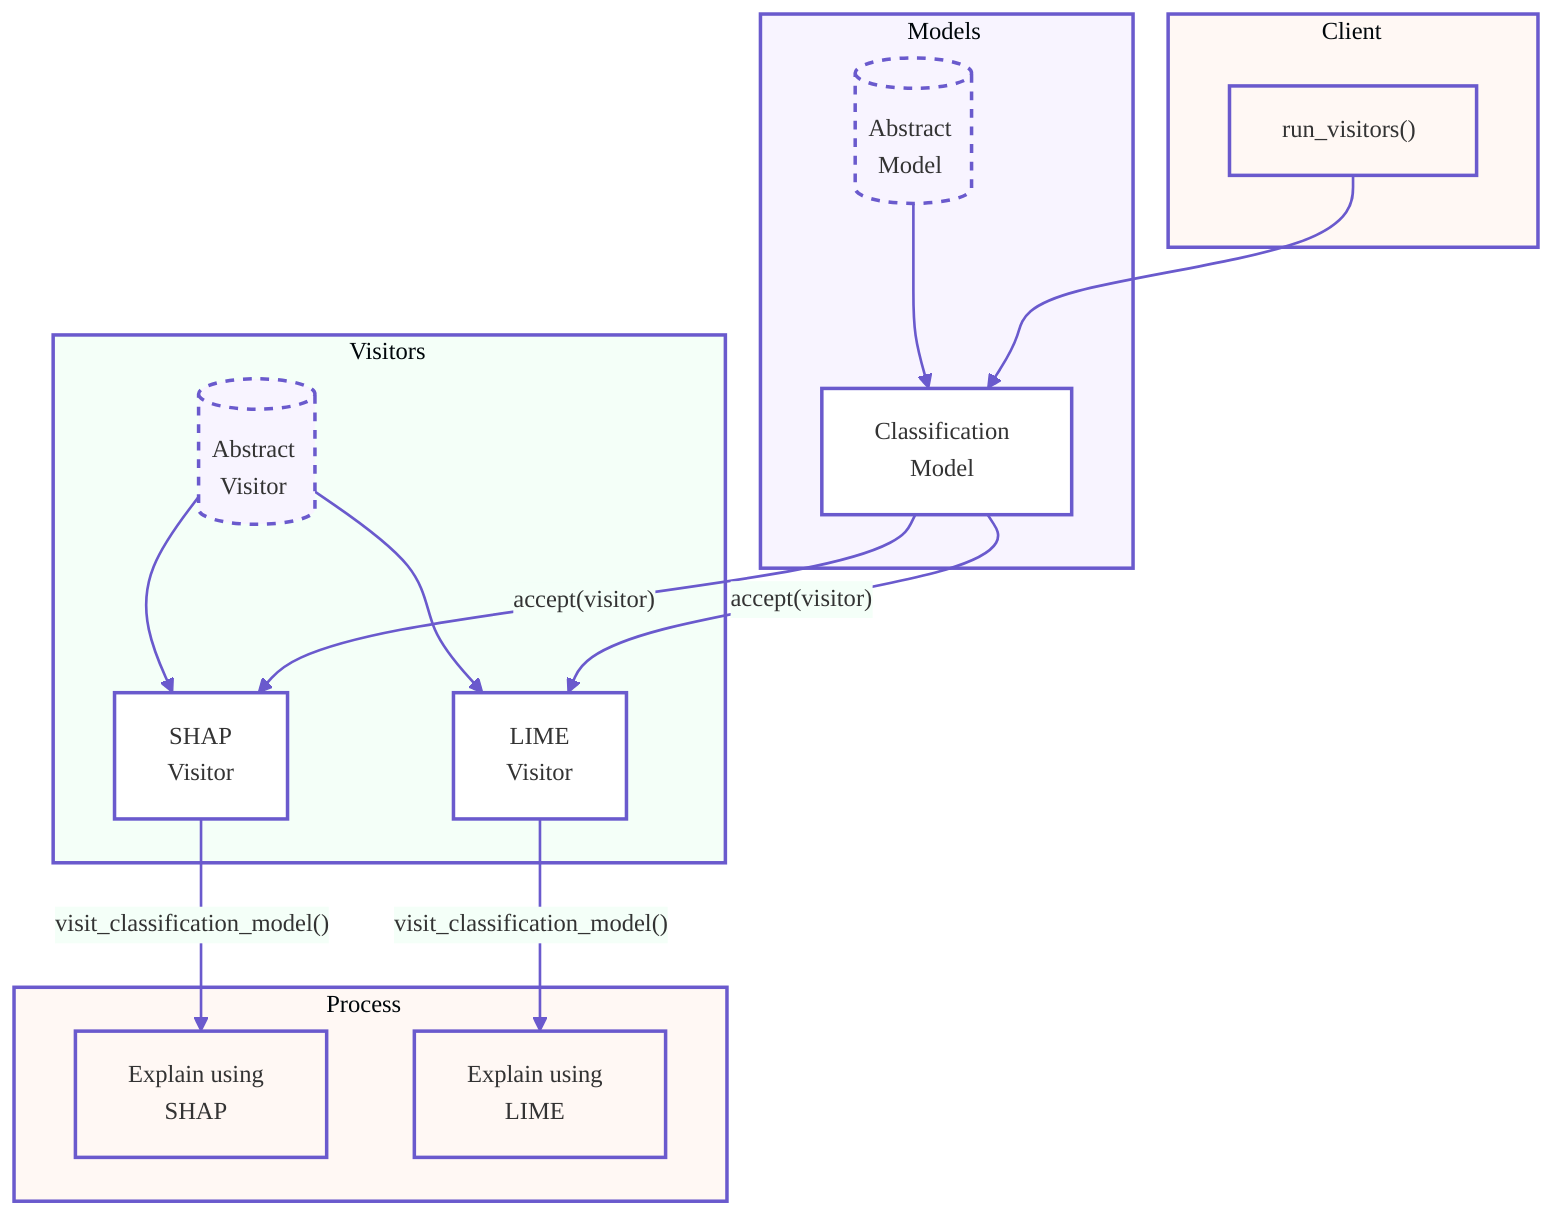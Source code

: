%%{init: {'theme': 'base', 'themeVariables': { 
    'primaryColor': '#f8f4ff', 
    'secondaryColor': '#f4fff8', 
    'tertiaryColor': '#fff8f4', 
    'mainBkg': '#ffffff', 
    'nodeBorder': '#6a5acd', 
    'clusterBkg': '#fafafa', 
    'clusterBorder': '#6a5acd', 
    'lineColor': '#6a5acd', 
    'fontFamily': 'Helvetica, Arial, sans-serif', 
    'fontSize': '14px' 
}}}%%

flowchart TB
    subgraph Models
        style Models fill:#f8f4ff,stroke:#6a5acd,stroke-width:2px
        M[("Abstract<br>Model")]
        CM["Classification<br>Model"]
        M --> CM
    end

    subgraph Visitors
        style Visitors fill:#f4fff8,stroke:#6a5acd,stroke-width:2px
        V[("Abstract<br>Visitor")]
        SV["SHAP<br>Visitor"]
        LV["LIME<br>Visitor"]
        V --> SV
        V --> LV
    end

    subgraph Process
        style Process fill:#fff8f4,stroke:#6a5acd,stroke-width:2px
        CM -->|"accept(visitor)"| SV
        CM -->|"accept(visitor)"| LV
        SV -->|"visit_classification_model()"| E1["Explain using<br>SHAP"]
        LV -->|"visit_classification_model()"| E2["Explain using<br>LIME"]
    end

    subgraph Client
        style Client fill:#fff8f4,stroke:#6a5acd,stroke-width:2px
        runVisitors["run_visitors()"]
        runVisitors --> CM
    end

    classDef abstract fill:#f8f4ff,stroke:#6a5acd,stroke-width:2px,stroke-dasharray: 5 5
    classDef concrete fill:#ffffff,stroke:#6a5acd,stroke-width:2px
    classDef process fill:#fff8f4,stroke:#6a5acd,stroke-width:2px
    classDef client fill:#fff8f4,stroke:#6a5acd,stroke-width:2px

    class M,V abstract
    class CM,SV,LV concrete
    class E1,E2 process
    class runVisitors client

    linkStyle default stroke:#6a5acd,stroke-width:1.5px